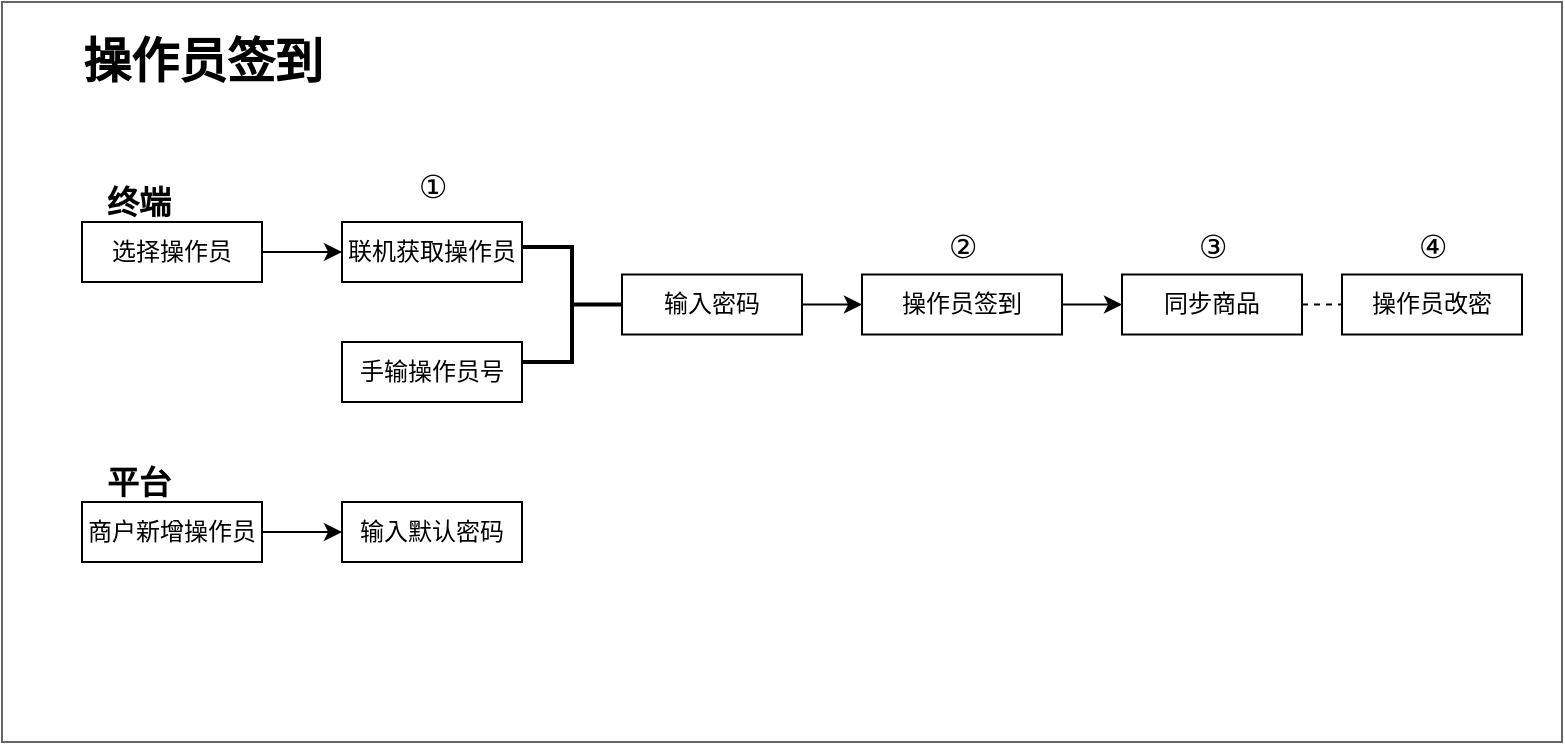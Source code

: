 <mxfile version="14.2.7" type="github">
  <diagram name="Page-1" id="e7e014a7-5840-1c2e-5031-d8a46d1fe8dd">
    <mxGraphModel dx="1018" dy="1349" grid="1" gridSize="10" guides="1" tooltips="1" connect="1" arrows="1" fold="1" page="1" pageScale="1" pageWidth="1169" pageHeight="826" background="#ffffff" math="0" shadow="0">
      <root>
        <mxCell id="0" />
        <mxCell id="1" parent="0" />
        <mxCell id="qoUKi9HqoIXxONrlyfiQ-51" value="" style="rounded=0;whiteSpace=wrap;html=1;fillColor=none;opacity=60;glass=0;" vertex="1" parent="1">
          <mxGeometry x="90" y="-30" width="780" height="370" as="geometry" />
        </mxCell>
        <mxCell id="qoUKi9HqoIXxONrlyfiQ-48" style="edgeStyle=orthogonalEdgeStyle;rounded=0;orthogonalLoop=1;jettySize=auto;html=1;exitX=1;exitY=0.5;exitDx=0;exitDy=0;" edge="1" parent="1" source="qoUKi9HqoIXxONrlyfiQ-41" target="qoUKi9HqoIXxONrlyfiQ-43">
          <mxGeometry relative="1" as="geometry" />
        </mxCell>
        <mxCell id="qoUKi9HqoIXxONrlyfiQ-41" value="选择操作员" style="rounded=0;whiteSpace=wrap;html=1;" vertex="1" parent="1">
          <mxGeometry x="130" y="80" width="90" height="30" as="geometry" />
        </mxCell>
        <mxCell id="qoUKi9HqoIXxONrlyfiQ-42" value="手输操作员号" style="rounded=0;whiteSpace=wrap;html=1;" vertex="1" parent="1">
          <mxGeometry x="260" y="140" width="90" height="30" as="geometry" />
        </mxCell>
        <mxCell id="qoUKi9HqoIXxONrlyfiQ-43" value="联机获取操作员" style="rounded=0;whiteSpace=wrap;html=1;" vertex="1" parent="1">
          <mxGeometry x="260" y="80" width="90" height="30" as="geometry" />
        </mxCell>
        <mxCell id="qoUKi9HqoIXxONrlyfiQ-50" style="edgeStyle=orthogonalEdgeStyle;rounded=0;orthogonalLoop=1;jettySize=auto;html=1;exitX=1;exitY=0.5;exitDx=0;exitDy=0;" edge="1" parent="1" source="qoUKi9HqoIXxONrlyfiQ-44" target="qoUKi9HqoIXxONrlyfiQ-45">
          <mxGeometry relative="1" as="geometry" />
        </mxCell>
        <mxCell id="qoUKi9HqoIXxONrlyfiQ-44" value="输入密码" style="rounded=0;whiteSpace=wrap;html=1;" vertex="1" parent="1">
          <mxGeometry x="400" y="106.25" width="90" height="30" as="geometry" />
        </mxCell>
        <mxCell id="qoUKi9HqoIXxONrlyfiQ-58" style="edgeStyle=orthogonalEdgeStyle;rounded=0;orthogonalLoop=1;jettySize=auto;html=1;exitX=1;exitY=0.5;exitDx=0;exitDy=0;" edge="1" parent="1" source="qoUKi9HqoIXxONrlyfiQ-45" target="qoUKi9HqoIXxONrlyfiQ-57">
          <mxGeometry relative="1" as="geometry" />
        </mxCell>
        <mxCell id="qoUKi9HqoIXxONrlyfiQ-45" value="操作员签到" style="rounded=0;whiteSpace=wrap;html=1;" vertex="1" parent="1">
          <mxGeometry x="520" y="106.25" width="100" height="30" as="geometry" />
        </mxCell>
        <mxCell id="qoUKi9HqoIXxONrlyfiQ-46" value="" style="strokeWidth=2;html=1;shape=mxgraph.flowchart.annotation_2;align=left;labelPosition=right;pointerEvents=1;rotation=-180;" vertex="1" parent="1">
          <mxGeometry x="350" y="92.5" width="50" height="57.5" as="geometry" />
        </mxCell>
        <mxCell id="qoUKi9HqoIXxONrlyfiQ-52" value="操作员签到" style="text;strokeColor=none;fillColor=none;html=1;fontSize=24;fontStyle=1;verticalAlign=middle;align=center;" vertex="1" parent="1">
          <mxGeometry x="140" y="-20" width="100" height="40" as="geometry" />
        </mxCell>
        <mxCell id="qoUKi9HqoIXxONrlyfiQ-53" value="&lt;span style=&quot;font-weight: normal&quot;&gt;&lt;font style=&quot;font-size: 16px&quot;&gt;①&lt;/font&gt;&lt;/span&gt;" style="text;strokeColor=none;fillColor=none;html=1;fontSize=24;fontStyle=1;verticalAlign=middle;align=center;" vertex="1" parent="1">
          <mxGeometry x="295" y="50" width="20" height="20" as="geometry" />
        </mxCell>
        <mxCell id="qoUKi9HqoIXxONrlyfiQ-55" value="&lt;span style=&quot;font-weight: normal&quot;&gt;&lt;font style=&quot;font-size: 16px&quot;&gt;②&lt;/font&gt;&lt;/span&gt;" style="text;strokeColor=none;fillColor=none;html=1;fontSize=24;fontStyle=1;verticalAlign=middle;align=center;" vertex="1" parent="1">
          <mxGeometry x="560" y="80" width="20" height="20" as="geometry" />
        </mxCell>
        <mxCell id="qoUKi9HqoIXxONrlyfiQ-57" value="同步商品" style="rounded=0;whiteSpace=wrap;html=1;" vertex="1" parent="1">
          <mxGeometry x="650" y="106.25" width="90" height="30" as="geometry" />
        </mxCell>
        <mxCell id="qoUKi9HqoIXxONrlyfiQ-60" value="&lt;span style=&quot;font-weight: normal&quot;&gt;&lt;font style=&quot;font-size: 16px&quot;&gt;③&lt;/font&gt;&lt;/span&gt;" style="text;strokeColor=none;fillColor=none;html=1;fontSize=24;fontStyle=1;verticalAlign=middle;align=center;" vertex="1" parent="1">
          <mxGeometry x="685" y="80" width="20" height="20" as="geometry" />
        </mxCell>
        <mxCell id="qoUKi9HqoIXxONrlyfiQ-63" value="终端" style="text;strokeColor=none;fillColor=none;html=1;fontSize=16;fontStyle=1;verticalAlign=middle;align=center;" vertex="1" parent="1">
          <mxGeometry x="125" y="60" width="65" height="20" as="geometry" />
        </mxCell>
        <mxCell id="qoUKi9HqoIXxONrlyfiQ-64" value="平台" style="text;strokeColor=none;fillColor=none;html=1;fontSize=16;fontStyle=1;verticalAlign=middle;align=center;" vertex="1" parent="1">
          <mxGeometry x="125" y="200" width="65" height="20" as="geometry" />
        </mxCell>
        <mxCell id="qoUKi9HqoIXxONrlyfiQ-71" style="edgeStyle=orthogonalEdgeStyle;rounded=0;orthogonalLoop=1;jettySize=auto;html=1;exitX=1;exitY=0.5;exitDx=0;exitDy=0;entryX=0;entryY=0.5;entryDx=0;entryDy=0;fontSize=16;" edge="1" parent="1" source="qoUKi9HqoIXxONrlyfiQ-65" target="qoUKi9HqoIXxONrlyfiQ-67">
          <mxGeometry relative="1" as="geometry" />
        </mxCell>
        <mxCell id="qoUKi9HqoIXxONrlyfiQ-65" value="商户新增操作员" style="rounded=0;whiteSpace=wrap;html=1;" vertex="1" parent="1">
          <mxGeometry x="130" y="220" width="90" height="30" as="geometry" />
        </mxCell>
        <mxCell id="qoUKi9HqoIXxONrlyfiQ-67" value="输入默认密码" style="rounded=0;whiteSpace=wrap;html=1;" vertex="1" parent="1">
          <mxGeometry x="260" y="220" width="90" height="30" as="geometry" />
        </mxCell>
        <mxCell id="qoUKi9HqoIXxONrlyfiQ-68" value="操作员改密" style="rounded=0;whiteSpace=wrap;html=1;" vertex="1" parent="1">
          <mxGeometry x="760" y="106.25" width="90" height="30" as="geometry" />
        </mxCell>
        <mxCell id="qoUKi9HqoIXxONrlyfiQ-69" value="" style="endArrow=none;dashed=1;html=1;fontSize=16;entryX=0;entryY=0.5;entryDx=0;entryDy=0;exitX=1;exitY=0.5;exitDx=0;exitDy=0;" edge="1" parent="1" source="qoUKi9HqoIXxONrlyfiQ-57" target="qoUKi9HqoIXxONrlyfiQ-68">
          <mxGeometry width="50" height="50" relative="1" as="geometry">
            <mxPoint x="510" y="220" as="sourcePoint" />
            <mxPoint x="560" y="170" as="targetPoint" />
          </mxGeometry>
        </mxCell>
        <mxCell id="qoUKi9HqoIXxONrlyfiQ-70" value="&lt;span style=&quot;font-weight: normal&quot;&gt;&lt;font style=&quot;font-size: 16px&quot;&gt;④&lt;/font&gt;&lt;/span&gt;" style="text;strokeColor=none;fillColor=none;html=1;fontSize=24;fontStyle=1;verticalAlign=middle;align=center;" vertex="1" parent="1">
          <mxGeometry x="795" y="80" width="20" height="20" as="geometry" />
        </mxCell>
      </root>
    </mxGraphModel>
  </diagram>
</mxfile>
